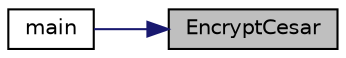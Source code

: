 digraph "EncryptCesar"
{
 // INTERACTIVE_SVG=YES
 // LATEX_PDF_SIZE
  edge [fontname="Helvetica",fontsize="10",labelfontname="Helvetica",labelfontsize="10"];
  node [fontname="Helvetica",fontsize="10",shape=record];
  rankdir="RL";
  Node1 [label="EncryptCesar",height=0.2,width=0.4,color="black", fillcolor="grey75", style="filled", fontcolor="black",tooltip="Encripta la información del archivo suministrado mediante el metodo CESAR."];
  Node1 -> Node2 [dir="back",color="midnightblue",fontsize="10",style="solid",fontname="Helvetica"];
  Node2 [label="main",height=0.2,width=0.4,color="black", fillcolor="white", style="filled",URL="$cripto__main_8cc.html#a0ddf1224851353fc92bfbff6f499fa97",tooltip="Universidad de La Laguna Escuela Superior de Ingeniería y Tecnología Grado en Ingeniería Informática ..."];
}
